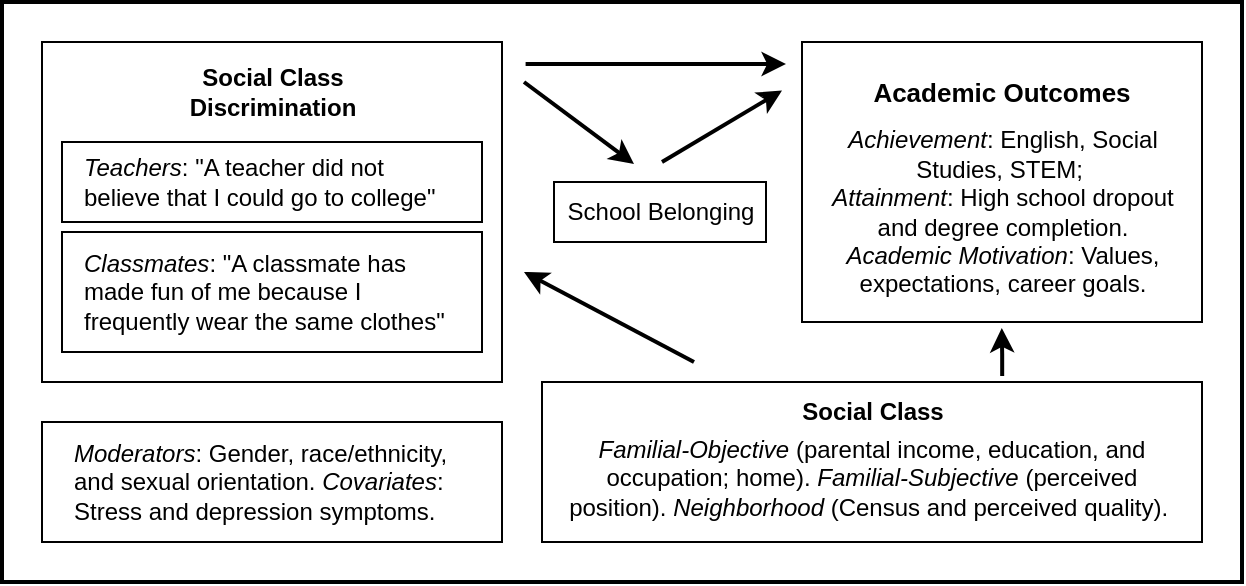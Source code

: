 <mxfile version="26.0.6">
  <diagram id="prtHgNgQTEPvFCAcTncT" name="Page-1">
    <mxGraphModel dx="787" dy="598" grid="1" gridSize="10" guides="1" tooltips="1" connect="1" arrows="1" fold="1" page="1" pageScale="1" pageWidth="827" pageHeight="1169" math="0" shadow="0">
      <root>
        <mxCell id="0" />
        <mxCell id="1" parent="0" />
        <mxCell id="XKD69v6j79KyD-P0qI7F-1" value="" style="verticalLabelPosition=bottom;verticalAlign=top;html=1;shape=mxgraph.basic.rect;fillColor2=none;strokeWidth=2;size=20;indent=5;" vertex="1" parent="1">
          <mxGeometry x="104" y="120" width="620" height="290" as="geometry" />
        </mxCell>
        <mxCell id="XKD69v6j79KyD-P0qI7F-3" value="" style="verticalLabelPosition=bottom;verticalAlign=top;html=1;shape=mxgraph.basic.rect;fillColor2=none;strokeWidth=1;size=20;indent=5;" vertex="1" parent="1">
          <mxGeometry x="504" y="140" width="200" height="140" as="geometry" />
        </mxCell>
        <mxCell id="XKD69v6j79KyD-P0qI7F-4" value="" style="verticalLabelPosition=bottom;verticalAlign=top;html=1;shape=mxgraph.basic.rect;fillColor2=none;strokeWidth=1;size=20;indent=5;" vertex="1" parent="1">
          <mxGeometry x="124" y="140" width="230" height="170" as="geometry" />
        </mxCell>
        <mxCell id="XKD69v6j79KyD-P0qI7F-5" value="" style="verticalLabelPosition=bottom;verticalAlign=top;html=1;shape=mxgraph.basic.rect;fillColor2=none;strokeWidth=1;size=20;indent=5;" vertex="1" parent="1">
          <mxGeometry x="124" y="330" width="230" height="60" as="geometry" />
        </mxCell>
        <mxCell id="XKD69v6j79KyD-P0qI7F-6" value="" style="verticalLabelPosition=bottom;verticalAlign=top;html=1;shape=mxgraph.basic.rect;fillColor2=none;strokeWidth=1;size=20;indent=5;" vertex="1" parent="1">
          <mxGeometry x="134" y="235" width="210" height="60" as="geometry" />
        </mxCell>
        <mxCell id="XKD69v6j79KyD-P0qI7F-7" value="" style="verticalLabelPosition=bottom;verticalAlign=top;html=1;shape=mxgraph.basic.rect;fillColor2=none;strokeWidth=1;size=20;indent=5;" vertex="1" parent="1">
          <mxGeometry x="134" y="190" width="210" height="40" as="geometry" />
        </mxCell>
        <mxCell id="XKD69v6j79KyD-P0qI7F-8" value="" style="verticalLabelPosition=bottom;verticalAlign=top;html=1;shape=mxgraph.basic.rect;fillColor2=none;strokeWidth=1;size=20;indent=5;" vertex="1" parent="1">
          <mxGeometry x="374" y="310" width="330" height="80" as="geometry" />
        </mxCell>
        <mxCell id="XKD69v6j79KyD-P0qI7F-9" value="" style="verticalLabelPosition=bottom;verticalAlign=top;html=1;shape=mxgraph.basic.rect;fillColor2=none;strokeWidth=1;size=20;indent=5;" vertex="1" parent="1">
          <mxGeometry x="380" y="210" width="106" height="30" as="geometry" />
        </mxCell>
        <mxCell id="XKD69v6j79KyD-P0qI7F-10" value="" style="endArrow=classic;html=1;rounded=0;strokeWidth=2;entryX=-0.008;entryY=0.076;entryDx=0;entryDy=0;entryPerimeter=0;" edge="1" parent="1">
          <mxGeometry width="50" height="50" relative="1" as="geometry">
            <mxPoint x="365.8" y="151" as="sourcePoint" />
            <mxPoint x="496" y="151" as="targetPoint" />
          </mxGeometry>
        </mxCell>
        <mxCell id="XKD69v6j79KyD-P0qI7F-16" value="" style="endArrow=classic;html=1;rounded=0;strokeWidth=2;" edge="1" parent="1">
          <mxGeometry width="50" height="50" relative="1" as="geometry">
            <mxPoint x="365" y="160" as="sourcePoint" />
            <mxPoint x="420" y="201" as="targetPoint" />
          </mxGeometry>
        </mxCell>
        <mxCell id="XKD69v6j79KyD-P0qI7F-17" value="" style="endArrow=classic;html=1;rounded=0;strokeWidth=2;" edge="1" parent="1">
          <mxGeometry width="50" height="50" relative="1" as="geometry">
            <mxPoint x="450" y="300" as="sourcePoint" />
            <mxPoint x="365" y="255" as="targetPoint" />
          </mxGeometry>
        </mxCell>
        <mxCell id="XKD69v6j79KyD-P0qI7F-18" value="" style="endArrow=classic;html=1;rounded=0;strokeWidth=2;entryX=-0.012;entryY=0.102;entryDx=0;entryDy=0;entryPerimeter=0;" edge="1" parent="1">
          <mxGeometry width="50" height="50" relative="1" as="geometry">
            <mxPoint x="434" y="200" as="sourcePoint" />
            <mxPoint x="494" y="164.28" as="targetPoint" />
          </mxGeometry>
        </mxCell>
        <mxCell id="XKD69v6j79KyD-P0qI7F-19" value="" style="endArrow=classic;html=1;rounded=0;strokeWidth=2;entryX=0.504;entryY=1.004;entryDx=0;entryDy=0;entryPerimeter=0;" edge="1" parent="1">
          <mxGeometry width="50" height="50" relative="1" as="geometry">
            <mxPoint x="604.09" y="307" as="sourcePoint" />
            <mxPoint x="603.89" y="283" as="targetPoint" />
            <Array as="points">
              <mxPoint x="604.09" y="296" />
            </Array>
          </mxGeometry>
        </mxCell>
        <mxCell id="XKD69v6j79KyD-P0qI7F-21" value="&lt;font face=&quot;Helvetica&quot;&gt;School Belonging&lt;/font&gt;" style="text;html=1;align=center;verticalAlign=middle;whiteSpace=wrap;rounded=0;" vertex="1" parent="1">
          <mxGeometry x="380" y="210" width="107" height="30" as="geometry" />
        </mxCell>
        <mxCell id="XKD69v6j79KyD-P0qI7F-22" value="&lt;font face=&quot;Helvetica&quot;&gt;Social Class Discrimination&lt;/font&gt;" style="text;html=1;align=center;verticalAlign=middle;whiteSpace=wrap;rounded=0;fontStyle=1" vertex="1" parent="1">
          <mxGeometry x="185.5" y="150" width="107" height="30" as="geometry" />
        </mxCell>
        <mxCell id="XKD69v6j79KyD-P0qI7F-23" value="&lt;font face=&quot;Helvetica&quot;&gt;Academic Outcomes&lt;/font&gt;" style="text;html=1;align=center;verticalAlign=middle;whiteSpace=wrap;rounded=0;fontStyle=1;fontSize=13;" vertex="1" parent="1">
          <mxGeometry x="516" y="150" width="176" height="30" as="geometry" />
        </mxCell>
        <mxCell id="XKD69v6j79KyD-P0qI7F-24" value="&lt;font face=&quot;Helvetica&quot;&gt;&lt;b&gt;Social Class&lt;/b&gt;&lt;/font&gt;" style="text;html=1;align=center;verticalAlign=middle;whiteSpace=wrap;rounded=0;" vertex="1" parent="1">
          <mxGeometry x="485.5" y="310" width="107" height="30" as="geometry" />
        </mxCell>
        <mxCell id="XKD69v6j79KyD-P0qI7F-25" value="&lt;font face=&quot;Helvetica&quot;&gt;&lt;i&gt;Moderators&lt;/i&gt;: Gender, race/ethnicity, and sexual orientation.&amp;nbsp;&lt;/font&gt;&lt;i&gt;Covariates&lt;/i&gt;: Stress and depression symptoms." style="text;html=1;align=left;verticalAlign=middle;whiteSpace=wrap;rounded=0;" vertex="1" parent="1">
          <mxGeometry x="138" y="332.5" width="206" height="55" as="geometry" />
        </mxCell>
        <mxCell id="XKD69v6j79KyD-P0qI7F-27" value="&lt;font face=&quot;Helvetica&quot;&gt;&lt;i&gt;Teachers&lt;/i&gt;: &quot;A teacher did not believe that I could go to college&quot;&lt;/font&gt;" style="text;html=1;align=left;verticalAlign=middle;whiteSpace=wrap;rounded=0;" vertex="1" parent="1">
          <mxGeometry x="142.5" y="195" width="180" height="30" as="geometry" />
        </mxCell>
        <mxCell id="XKD69v6j79KyD-P0qI7F-28" value="&lt;font face=&quot;Helvetica&quot;&gt;&lt;i&gt;Classmates&lt;/i&gt;: &quot;A classmate has made fun of me because I frequently wear the same clothes&quot;&lt;/font&gt;" style="text;html=1;align=left;verticalAlign=middle;whiteSpace=wrap;rounded=0;" vertex="1" parent="1">
          <mxGeometry x="142.5" y="240" width="193" height="50" as="geometry" />
        </mxCell>
        <mxCell id="XKD69v6j79KyD-P0qI7F-29" value="&lt;font face=&quot;Helvetica&quot;&gt;&lt;i&gt;Familial-Objective &lt;/i&gt;(parental income, education, and occupation; home). &lt;i&gt;Familial-Subjective&lt;/i&gt; (perceived position). &lt;i&gt;Neighborhood &lt;/i&gt;(Census and perceived quality).&amp;nbsp;&lt;/font&gt;" style="text;html=1;align=center;verticalAlign=middle;whiteSpace=wrap;rounded=0;" vertex="1" parent="1">
          <mxGeometry x="384" y="335" width="310" height="45" as="geometry" />
        </mxCell>
        <mxCell id="XKD69v6j79KyD-P0qI7F-30" value="&lt;font face=&quot;Helvetica&quot;&gt;&lt;i&gt;Achievement&lt;/i&gt;: English, Social Studies, STEM;&amp;nbsp;&lt;/font&gt;&lt;div&gt;&lt;font face=&quot;Helvetica&quot;&gt;&lt;i&gt;Attainment&lt;/i&gt;: High school dropout and degree completion.&lt;/font&gt;&lt;div&gt;&lt;font face=&quot;Helvetica&quot;&gt;&lt;i&gt;Academic Motivation&lt;/i&gt;: Values, expectations, career goals.&lt;/font&gt;&lt;/div&gt;&lt;/div&gt;" style="text;html=1;align=center;verticalAlign=middle;whiteSpace=wrap;rounded=0;" vertex="1" parent="1">
          <mxGeometry x="513.5" y="175" width="181" height="100" as="geometry" />
        </mxCell>
      </root>
    </mxGraphModel>
  </diagram>
</mxfile>
